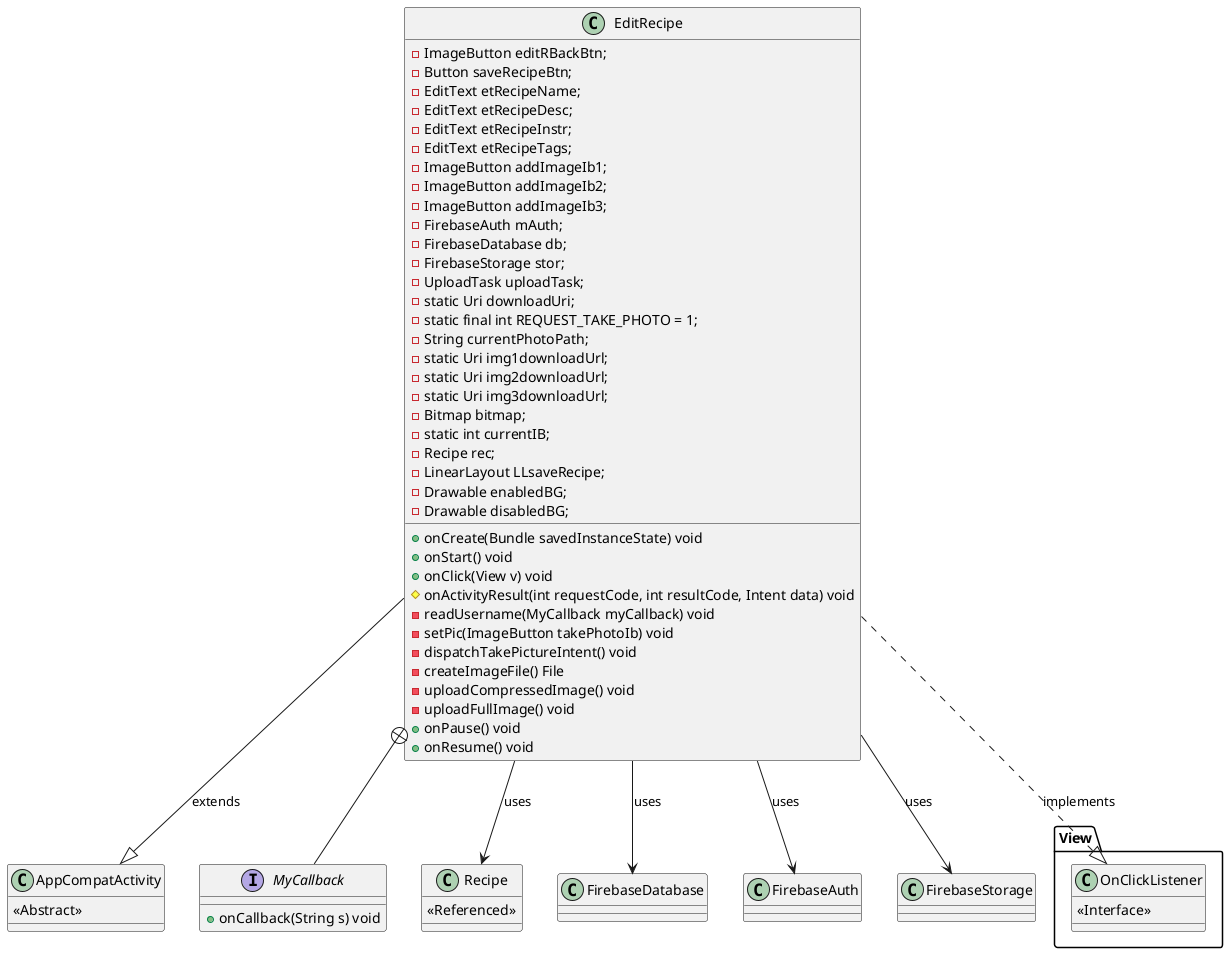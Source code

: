 @startuml

    class EditRecipe {
        -ImageButton editRBackBtn;
        -Button saveRecipeBtn;
        -EditText etRecipeName;
        -EditText etRecipeDesc;
        -EditText etRecipeInstr;
        -EditText etRecipeTags;
        -ImageButton addImageIb1;
        -ImageButton addImageIb2;
        -ImageButton addImageIb3;
        -FirebaseAuth mAuth;
        -FirebaseDatabase db;
        -FirebaseStorage stor;
        -UploadTask uploadTask;
        -static Uri downloadUri;
        -static final int REQUEST_TAKE_PHOTO = 1;
        -String currentPhotoPath;
        -static Uri img1downloadUrl;
        -static Uri img2downloadUrl;
        -static Uri img3downloadUrl;
        -Bitmap bitmap;
        -static int currentIB;
        -Recipe rec;
        -LinearLayout LLsaveRecipe;
        -Drawable enabledBG;
        -Drawable disabledBG;
        
        +onCreate(Bundle savedInstanceState) void
        +onStart() void
        +onClick(View v) void
        #onActivityResult(int requestCode, int resultCode, Intent data) void
        -readUsername(MyCallback myCallback) void
        -setPic(ImageButton takePhotoIb) void
        -dispatchTakePictureIntent() void
        -createImageFile() File
        -uploadCompressedImage() void
        -uploadFullImage() void
        +onPause() void
        +onResume() void
    }
    
    class AppCompatActivity {
        <<Abstract>>
    }
    
    class View.OnClickListener {
        <<Interface>>
    }

    interface MyCallback {
        +onCallback(String s) void
    }
    
    EditRecipe --|> AppCompatActivity : extends
    EditRecipe ..|> View.OnClickListener : implements
    
    class Recipe {
        <<Referenced>>
    }
    
    EditRecipe --> Recipe : uses
    EditRecipe --> FirebaseDatabase : uses
    EditRecipe --> FirebaseAuth : uses
    EditRecipe --> FirebaseStorage : uses
    EditRecipe +-- MyCallback

@enduml
